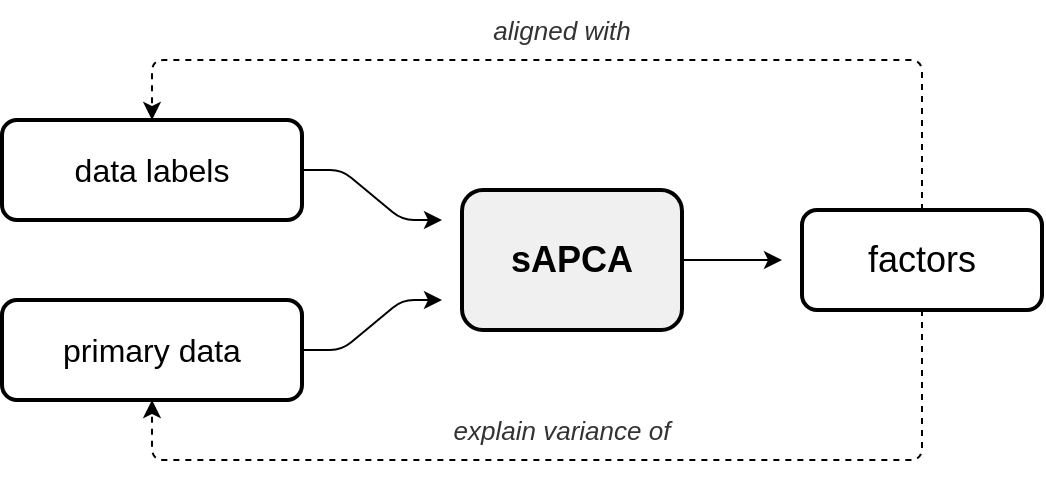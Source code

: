 <mxfile version="14.6.5" type="device"><diagram id="U_bmj329LqxzooW9z0zn" name="Page-1"><mxGraphModel dx="1358" dy="713" grid="1" gridSize="10" guides="1" tooltips="1" connect="1" arrows="1" fold="1" page="1" pageScale="1" pageWidth="850" pageHeight="1100" math="0" shadow="0"><root><mxCell id="0"/><mxCell id="1" parent="0"/><mxCell id="il-4Z1nH_Ab8xLASEhKC-1" value="&lt;span style=&quot;font-size: 16px&quot;&gt;data labels&lt;/span&gt;" style="rounded=1;whiteSpace=wrap;html=1;strokeWidth=2;" parent="1" vertex="1"><mxGeometry x="120" y="160" width="150" height="50" as="geometry"/></mxCell><mxCell id="il-4Z1nH_Ab8xLASEhKC-3" value="&lt;font style=&quot;font-size: 16px&quot;&gt;primary data&lt;/font&gt;" style="rounded=1;whiteSpace=wrap;html=1;strokeWidth=2;" parent="1" vertex="1"><mxGeometry x="120" y="250" width="150" height="50" as="geometry"/></mxCell><mxCell id="il-4Z1nH_Ab8xLASEhKC-5" value="" style="endArrow=classic;html=1;exitX=1;exitY=0.5;exitDx=0;exitDy=0;arcSize=12;" parent="1" source="il-4Z1nH_Ab8xLASEhKC-1" edge="1"><mxGeometry width="50" height="50" relative="1" as="geometry"><mxPoint x="260" y="210" as="sourcePoint"/><mxPoint x="340" y="210" as="targetPoint"/><Array as="points"><mxPoint x="290" y="185"/><mxPoint x="320" y="210"/></Array></mxGeometry></mxCell><mxCell id="il-4Z1nH_Ab8xLASEhKC-7" value="" style="endArrow=classic;html=1;exitX=1;exitY=0.5;exitDx=0;exitDy=0;jumpSize=6;arcSize=12;" parent="1" source="il-4Z1nH_Ab8xLASEhKC-3" edge="1"><mxGeometry width="50" height="50" relative="1" as="geometry"><mxPoint x="270" y="190" as="sourcePoint"/><mxPoint x="340" y="250" as="targetPoint"/><Array as="points"><mxPoint x="290" y="275"/><mxPoint x="320" y="250"/></Array></mxGeometry></mxCell><mxCell id="il-4Z1nH_Ab8xLASEhKC-8" value="&lt;font style=&quot;font-size: 18px&quot;&gt;factors&lt;/font&gt;" style="rounded=1;whiteSpace=wrap;html=1;strokeWidth=2;" parent="1" vertex="1"><mxGeometry x="520" y="205" width="120" height="50" as="geometry"/></mxCell><mxCell id="il-4Z1nH_Ab8xLASEhKC-14" style="edgeStyle=orthogonalEdgeStyle;rounded=0;jumpSize=6;orthogonalLoop=1;jettySize=auto;html=1;exitX=1;exitY=0.5;exitDx=0;exitDy=0;" parent="1" source="il-4Z1nH_Ab8xLASEhKC-9" edge="1"><mxGeometry relative="1" as="geometry"><mxPoint x="510" y="230" as="targetPoint"/></mxGeometry></mxCell><mxCell id="il-4Z1nH_Ab8xLASEhKC-9" value="&lt;font style=&quot;font-size: 18px&quot;&gt;&lt;b&gt;sAPCA&lt;/b&gt;&lt;/font&gt;" style="rounded=1;whiteSpace=wrap;html=1;strokeWidth=2;fillColor=#F0F0F0;" parent="1" vertex="1"><mxGeometry x="350" y="195" width="110" height="70" as="geometry"/></mxCell><mxCell id="il-4Z1nH_Ab8xLASEhKC-23" value="" style="endArrow=classic;html=1;dashed=1;exitX=0.5;exitY=0;exitDx=0;exitDy=0;entryX=0.5;entryY=0;entryDx=0;entryDy=0;arcSize=12;" parent="1" source="il-4Z1nH_Ab8xLASEhKC-8" target="il-4Z1nH_Ab8xLASEhKC-1" edge="1"><mxGeometry width="50" height="50" relative="1" as="geometry"><mxPoint x="290" y="290" as="sourcePoint"/><mxPoint x="400" y="350" as="targetPoint"/><Array as="points"><mxPoint x="580" y="130"/><mxPoint x="195" y="130"/></Array></mxGeometry></mxCell><mxCell id="il-4Z1nH_Ab8xLASEhKC-24" value="&lt;i&gt;&lt;font style=&quot;font-size: 13px&quot; color=&quot;#333333&quot;&gt;aligned with&lt;/font&gt;&lt;/i&gt;" style="text;html=1;strokeColor=none;fillColor=none;align=center;verticalAlign=middle;whiteSpace=wrap;rounded=0;" parent="1" vertex="1"><mxGeometry x="310" y="100" width="180" height="30" as="geometry"/></mxCell><mxCell id="il-4Z1nH_Ab8xLASEhKC-25" value="" style="endArrow=classic;html=1;dashed=1;exitX=0.5;exitY=1;exitDx=0;exitDy=0;entryX=0.5;entryY=1;entryDx=0;entryDy=0;arcSize=12;" parent="1" source="il-4Z1nH_Ab8xLASEhKC-8" target="il-4Z1nH_Ab8xLASEhKC-3" edge="1"><mxGeometry width="50" height="50" relative="1" as="geometry"><mxPoint x="625.0" y="210" as="sourcePoint"/><mxPoint x="195" y="160" as="targetPoint"/><Array as="points"><mxPoint x="580" y="330"/><mxPoint x="195" y="330"/></Array></mxGeometry></mxCell><mxCell id="il-4Z1nH_Ab8xLASEhKC-26" value="&lt;i&gt;&lt;font style=&quot;font-size: 13px&quot; color=&quot;#333333&quot;&gt;explain variance of&lt;/font&gt;&lt;/i&gt;" style="text;html=1;strokeColor=none;fillColor=none;align=center;verticalAlign=middle;whiteSpace=wrap;rounded=0;" parent="1" vertex="1"><mxGeometry x="310" y="300" width="180" height="30" as="geometry"/></mxCell><mxCell id="il-4Z1nH_Ab8xLASEhKC-30" style="edgeStyle=orthogonalEdgeStyle;rounded=0;jumpSize=6;orthogonalLoop=1;jettySize=auto;html=1;exitX=0.5;exitY=1;exitDx=0;exitDy=0;dashed=1;" parent="1" source="il-4Z1nH_Ab8xLASEhKC-9" target="il-4Z1nH_Ab8xLASEhKC-9" edge="1"><mxGeometry relative="1" as="geometry"/></mxCell></root></mxGraphModel></diagram></mxfile>